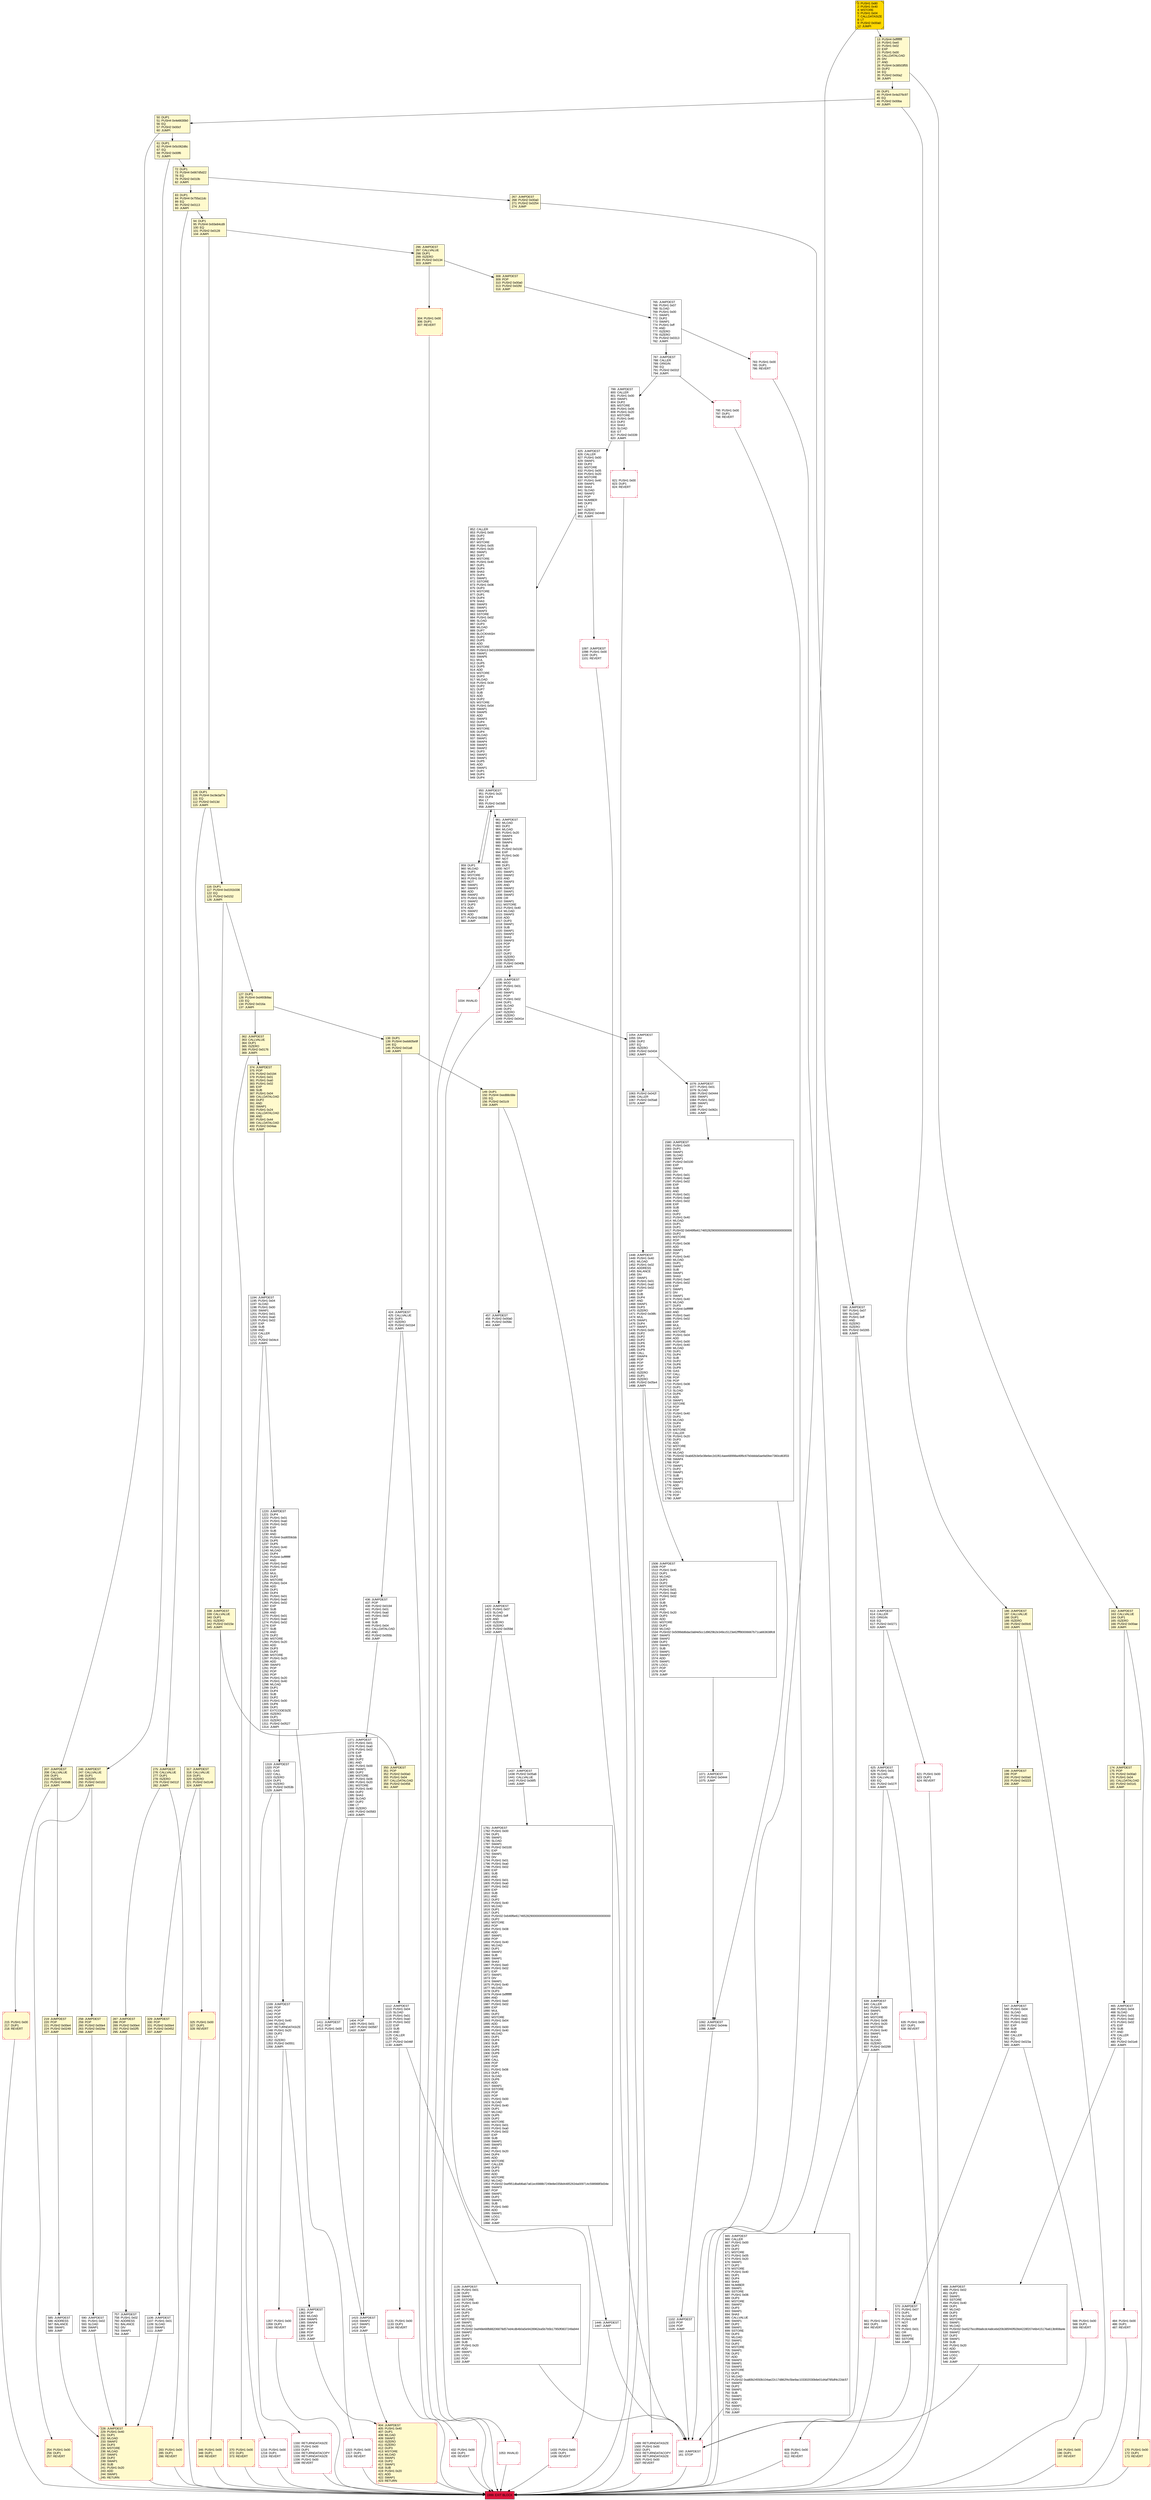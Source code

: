 digraph G {
bgcolor=transparent rankdir=UD;
node [shape=box style=filled color=black fillcolor=white fontname=arial fontcolor=black];
267 [label="267: JUMPDEST\l268: PUSH2 0x00a0\l271: PUSH2 0x0254\l274: JUMP\l" fillcolor=lemonchiffon ];
1102 [label="1102: JUMPDEST\l1103: POP\l1104: POP\l1105: JUMP\l" ];
13 [label="13: PUSH4 0xffffffff\l18: PUSH1 0xe0\l20: PUSH1 0x02\l22: EXP\l23: PUSH1 0x00\l25: CALLDATALOAD\l26: DIV\l27: AND\l28: PUSH4 0x38503f55\l33: DUP2\l34: EQ\l35: PUSH2 0x00a2\l38: JUMPI\l" fillcolor=lemonchiffon ];
170 [label="170: PUSH1 0x00\l172: DUP1\l173: REVERT\l" fillcolor=lemonchiffon shape=Msquare color=crimson ];
799 [label="799: JUMPDEST\l800: CALLER\l801: PUSH1 0x00\l803: SWAP1\l804: DUP2\l805: MSTORE\l806: PUSH1 0x06\l808: PUSH1 0x20\l810: MSTORE\l811: PUSH1 0x40\l813: DUP2\l814: SHA3\l815: SLOAD\l816: GT\l817: PUSH2 0x0339\l820: JUMPI\l" ];
1135 [label="1135: JUMPDEST\l1136: PUSH1 0x01\l1138: DUP2\l1139: SWAP1\l1140: SSTORE\l1141: PUSH1 0x40\l1143: DUP1\l1144: MLOAD\l1145: DUP3\l1146: DUP2\l1147: MSTORE\l1148: SWAP1\l1149: MLOAD\l1150: PUSH32 0xef48e66fb88206878d57ed4cdb4b0a5e9428962ea5b7b5b17950f0837249a944\l1183: SWAP2\l1184: DUP2\l1185: SWAP1\l1186: SUB\l1187: PUSH1 0x20\l1189: ADD\l1190: SWAP1\l1191: LOG1\l1192: POP\l1193: JUMP\l" ];
374 [label="374: JUMPDEST\l375: POP\l376: PUSH2 0x0194\l379: PUSH1 0x01\l381: PUSH1 0xa0\l383: PUSH1 0x02\l385: EXP\l386: SUB\l387: PUSH1 0x04\l389: CALLDATALOAD\l390: DUP2\l391: AND\l392: SWAP1\l393: PUSH1 0x24\l395: CALLDATALOAD\l396: AND\l397: PUSH1 0x44\l399: CALLDATALOAD\l400: PUSH2 0x04aa\l403: JUMP\l" fillcolor=lemonchiffon ];
959 [label="959: DUP1\l960: MLOAD\l961: DUP3\l962: MSTORE\l963: PUSH1 0x1f\l965: NOT\l966: SWAP1\l967: SWAP3\l968: ADD\l969: SWAP2\l970: PUSH1 0x20\l972: SWAP2\l973: DUP3\l974: ADD\l975: SWAP2\l976: ADD\l977: PUSH2 0x03b6\l980: JUMP\l" ];
1411 [label="1411: JUMPDEST\l1412: POP\l1413: PUSH1 0x00\l" ];
1371 [label="1371: JUMPDEST\l1372: PUSH1 0x01\l1374: PUSH1 0xa0\l1376: PUSH1 0x02\l1378: EXP\l1379: SUB\l1380: DUP2\l1381: AND\l1382: PUSH1 0x00\l1384: SWAP1\l1385: DUP2\l1386: MSTORE\l1387: PUSH1 0x06\l1389: PUSH1 0x20\l1391: MSTORE\l1392: PUSH1 0x40\l1394: DUP2\l1395: SHA3\l1396: SLOAD\l1397: DUP2\l1398: LT\l1399: ISZERO\l1400: PUSH2 0x0583\l1403: JUMPI\l" ];
338 [label="338: JUMPDEST\l339: CALLVALUE\l340: DUP1\l341: ISZERO\l342: PUSH2 0x015e\l345: JUMPI\l" fillcolor=lemonchiffon ];
404 [label="404: JUMPDEST\l405: PUSH1 0x40\l407: DUP1\l408: MLOAD\l409: SWAP2\l410: ISZERO\l411: ISZERO\l412: DUP3\l413: MSTORE\l414: MLOAD\l415: SWAP1\l416: DUP2\l417: SWAP1\l418: SUB\l419: PUSH1 0x20\l421: ADD\l422: SWAP1\l423: RETURN\l" fillcolor=lemonchiffon shape=Msquare color=crimson ];
432 [label="432: PUSH1 0x00\l434: DUP1\l435: REVERT\l" shape=Msquare color=crimson ];
149 [label="149: DUP1\l150: PUSH4 0xed88c68e\l155: EQ\l156: PUSH2 0x01c9\l159: JUMPI\l" fillcolor=lemonchiffon ];
613 [label="613: JUMPDEST\l614: CALLER\l615: ORIGIN\l616: EQ\l617: PUSH2 0x0271\l620: JUMPI\l" ];
1437 [label="1437: JUMPDEST\l1438: PUSH2 0x05a6\l1441: CALLVALUE\l1442: PUSH2 0x06f5\l1445: JUMP\l" ];
665 [label="665: JUMPDEST\l666: CALLER\l667: PUSH1 0x00\l669: DUP2\l670: DUP2\l671: MSTORE\l672: PUSH1 0x05\l674: PUSH1 0x20\l676: SWAP1\l677: DUP2\l678: MSTORE\l679: PUSH1 0x40\l681: DUP1\l682: DUP4\l683: SHA3\l684: NUMBER\l685: SWAP1\l686: SSTORE\l687: PUSH1 0x06\l689: DUP3\l690: MSTORE\l691: SWAP2\l692: DUP3\l693: SWAP1\l694: SHA3\l695: CALLVALUE\l696: SWAP1\l697: DUP2\l698: SWAP1\l699: SSTORE\l700: DUP3\l701: MLOAD\l702: SWAP1\l703: DUP2\l704: MSTORE\l705: SWAP1\l706: DUP2\l707: ADD\l708: SWAP3\l709: SWAP1\l710: SWAP3\l711: MSTORE\l712: DUP1\l713: MLOAD\l714: PUSH32 0xa80b24550b104ae22c17d862f4c5be9ac103302030b6e01d4af785df4c22dc57\l747: SWAP3\l748: DUP2\l749: SWAP1\l750: SUB\l751: SWAP1\l752: SWAP2\l753: ADD\l754: SWAP1\l755: LOG1\l756: JUMP\l" ];
787 [label="787: JUMPDEST\l788: CALLER\l789: ORIGIN\l790: EQ\l791: PUSH2 0x031f\l794: JUMPI\l" ];
1330 [label="1330: RETURNDATASIZE\l1331: PUSH1 0x00\l1333: DUP1\l1334: RETURNDATACOPY\l1335: RETURNDATASIZE\l1336: PUSH1 0x00\l1338: REVERT\l" shape=Msquare color=crimson ];
308 [label="308: JUMPDEST\l309: POP\l310: PUSH2 0x00a0\l313: PUSH2 0x02fd\l316: JUMP\l" fillcolor=lemonchiffon ];
1508 [label="1508: JUMPDEST\l1509: POP\l1510: PUSH1 0x40\l1512: DUP1\l1513: MLOAD\l1514: DUP3\l1515: DUP2\l1516: MSTORE\l1517: PUSH1 0x01\l1519: PUSH1 0xa0\l1521: PUSH1 0x02\l1523: EXP\l1524: SUB\l1525: DUP5\l1526: AND\l1527: PUSH1 0x20\l1529: DUP3\l1530: ADD\l1531: MSTORE\l1532: DUP2\l1533: MLOAD\l1534: PUSH32 0x5099dd6dac0a84e5cc1d9629b2e349cc5123e62fff80006667b71ca663638fc8\l1567: SWAP3\l1568: SWAP2\l1569: DUP2\l1570: SWAP1\l1571: SUB\l1572: SWAP1\l1573: SWAP2\l1574: ADD\l1575: SWAP1\l1576: LOG1\l1577: POP\l1578: POP\l1579: JUMP\l" ];
950 [label="950: JUMPDEST\l951: PUSH1 0x20\l953: DUP4\l954: LT\l955: PUSH2 0x03d5\l958: JUMPI\l" ];
198 [label="198: JUMPDEST\l199: POP\l200: PUSH2 0x00a0\l203: PUSH2 0x0223\l206: JUMP\l" fillcolor=lemonchiffon ];
1035 [label="1035: JUMPDEST\l1036: MOD\l1037: PUSH1 0x01\l1039: ADD\l1040: SWAP1\l1041: POP\l1042: PUSH1 0x02\l1044: DUP1\l1045: SLOAD\l1046: DUP2\l1047: ISZERO\l1048: ISZERO\l1049: PUSH2 0x041e\l1052: JUMPI\l" ];
160 [label="160: JUMPDEST\l161: STOP\l" shape=Msquare color=crimson ];
661 [label="661: PUSH1 0x00\l663: DUP1\l664: REVERT\l" shape=Msquare color=crimson ];
1433 [label="1433: PUSH1 0x00\l1435: DUP1\l1436: REVERT\l" shape=Msquare color=crimson ];
127 [label="127: DUP1\l128: PUSH4 0xd493b9ac\l133: EQ\l134: PUSH2 0x016a\l137: JUMPI\l" fillcolor=lemonchiffon ];
219 [label="219: JUMPDEST\l220: POP\l221: PUSH2 0x00e4\l224: PUSH2 0x0249\l227: JUMP\l" fillcolor=lemonchiffon ];
83 [label="83: DUP1\l84: PUSH4 0x755a11dc\l89: EQ\l90: PUSH2 0x0113\l93: JUMPI\l" fillcolor=lemonchiffon ];
825 [label="825: JUMPDEST\l826: CALLER\l827: PUSH1 0x00\l829: SWAP1\l830: DUP2\l831: MSTORE\l832: PUSH1 0x05\l834: PUSH1 0x20\l836: MSTORE\l837: PUSH1 0x40\l839: SWAP1\l840: SHA3\l841: SLOAD\l842: SWAP2\l843: POP\l844: NUMBER\l845: DUP3\l846: LT\l847: ISZERO\l848: PUSH2 0x0449\l851: JUMPI\l" ];
484 [label="484: PUSH1 0x00\l486: DUP1\l487: REVERT\l" shape=Msquare color=crimson ];
287 [label="287: JUMPDEST\l288: POP\l289: PUSH2 0x00e4\l292: PUSH2 0x02f5\l295: JUMP\l" fillcolor=lemonchiffon ];
465 [label="465: JUMPDEST\l466: PUSH1 0x04\l468: SLOAD\l469: PUSH1 0x01\l471: PUSH1 0xa0\l473: PUSH1 0x02\l475: EXP\l476: SUB\l477: AND\l478: CALLER\l479: EQ\l480: PUSH2 0x01e8\l483: JUMPI\l" ];
1097 [label="1097: JUMPDEST\l1098: PUSH1 0x00\l1100: DUP1\l1101: REVERT\l" shape=Msquare color=crimson ];
1448 [label="1448: JUMPDEST\l1449: PUSH1 0x40\l1451: MLOAD\l1452: PUSH1 0x02\l1454: ADDRESS\l1455: BALANCE\l1456: DIV\l1457: SWAP1\l1458: PUSH1 0x01\l1460: PUSH1 0xa0\l1462: PUSH1 0x02\l1464: EXP\l1465: SUB\l1466: DUP4\l1467: AND\l1468: SWAP1\l1469: DUP3\l1470: ISZERO\l1471: PUSH2 0x08fc\l1474: MUL\l1475: SWAP1\l1476: DUP4\l1477: SWAP1\l1478: PUSH1 0x00\l1480: DUP2\l1481: DUP2\l1482: DUP2\l1483: DUP6\l1484: DUP9\l1485: DUP9\l1486: CALL\l1487: SWAP4\l1488: POP\l1489: POP\l1490: POP\l1491: POP\l1492: ISZERO\l1493: DUP1\l1494: ISZERO\l1495: PUSH2 0x05e4\l1498: JUMPI\l" ];
0 [label="0: PUSH1 0x80\l2: PUSH1 0x40\l4: MSTORE\l5: PUSH1 0x04\l7: CALLDATASIZE\l8: LT\l9: PUSH2 0x00a0\l12: JUMPI\l" fillcolor=lemonchiffon shape=Msquare fillcolor=gold ];
254 [label="254: PUSH1 0x00\l256: DUP1\l257: REVERT\l" fillcolor=lemonchiffon shape=Msquare color=crimson ];
186 [label="186: JUMPDEST\l187: CALLVALUE\l188: DUP1\l189: ISZERO\l190: PUSH2 0x00c6\l193: JUMPI\l" fillcolor=lemonchiffon ];
1216 [label="1216: PUSH1 0x00\l1218: DUP1\l1219: REVERT\l" shape=Msquare color=crimson ];
194 [label="194: PUSH1 0x00\l196: DUP1\l197: REVERT\l" fillcolor=lemonchiffon shape=Msquare color=crimson ];
436 [label="436: JUMPDEST\l437: POP\l438: PUSH2 0x0194\l441: PUSH1 0x01\l443: PUSH1 0xa0\l445: PUSH1 0x02\l447: EXP\l448: SUB\l449: PUSH1 0x04\l451: CALLDATALOAD\l452: AND\l453: PUSH2 0x055b\l456: JUMP\l" ];
1112 [label="1112: JUMPDEST\l1113: PUSH1 0x04\l1115: SLOAD\l1116: PUSH1 0x01\l1118: PUSH1 0xa0\l1120: PUSH1 0x02\l1122: EXP\l1123: SUB\l1124: AND\l1125: CALLER\l1126: EQ\l1127: PUSH2 0x046f\l1130: JUMPI\l" ];
625 [label="625: JUMPDEST\l626: PUSH1 0x01\l628: SLOAD\l629: CALLVALUE\l630: EQ\l631: PUSH2 0x027f\l634: JUMPI\l" ];
215 [label="215: PUSH1 0x00\l217: DUP1\l218: REVERT\l" fillcolor=lemonchiffon shape=Msquare color=crimson ];
1404 [label="1404: POP\l1405: PUSH1 0x01\l1407: PUSH2 0x0587\l1410: JUMP\l" ];
174 [label="174: JUMPDEST\l175: POP\l176: PUSH2 0x00a0\l179: PUSH1 0x04\l181: CALLDATALOAD\l182: PUSH2 0x01d1\l185: JUMP\l" fillcolor=lemonchiffon ];
116 [label="116: DUP1\l117: PUSH4 0xd191b336\l122: EQ\l123: PUSH2 0x0152\l126: JUMPI\l" fillcolor=lemonchiffon ];
1315 [label="1315: PUSH1 0x00\l1317: DUP1\l1318: REVERT\l" shape=Msquare color=crimson ];
228 [label="228: JUMPDEST\l229: PUSH1 0x40\l231: DUP1\l232: MLOAD\l233: SWAP2\l234: DUP3\l235: MSTORE\l236: MLOAD\l237: SWAP1\l238: DUP2\l239: SWAP1\l240: SUB\l241: PUSH1 0x20\l243: ADD\l244: SWAP1\l245: RETURN\l" fillcolor=lemonchiffon shape=Msquare color=crimson ];
590 [label="590: JUMPDEST\l591: PUSH1 0x02\l593: SLOAD\l594: SWAP1\l595: JUMP\l" ];
304 [label="304: PUSH1 0x00\l306: DUP1\l307: REVERT\l" fillcolor=lemonchiffon shape=Msquare color=crimson ];
1063 [label="1063: PUSH2 0x042f\l1066: CALLER\l1067: PUSH2 0x05a8\l1070: JUMP\l" ];
1446 [label="1446: JUMPDEST\l1447: JUMP\l" ];
547 [label="547: JUMPDEST\l548: PUSH1 0x04\l550: SLOAD\l551: PUSH1 0x01\l553: PUSH1 0xa0\l555: PUSH1 0x02\l557: EXP\l558: SUB\l559: AND\l560: CALLER\l561: EQ\l562: PUSH2 0x023a\l565: JUMPI\l" ];
821 [label="821: PUSH1 0x00\l823: DUP1\l824: REVERT\l" shape=Msquare color=crimson ];
1076 [label="1076: JUMPDEST\l1077: PUSH1 0x01\l1079: SLOAD\l1080: PUSH2 0x0444\l1083: SWAP1\l1084: PUSH1 0x02\l1086: SWAP1\l1087: DIV\l1088: PUSH2 0x062c\l1091: JUMP\l" ];
72 [label="72: DUP1\l73: PUSH4 0x667d5d22\l78: EQ\l79: PUSH2 0x010b\l82: JUMPI\l" fillcolor=lemonchiffon ];
1106 [label="1106: JUMPDEST\l1107: PUSH1 0x01\l1109: SLOAD\l1110: SWAP1\l1111: JUMP\l" ];
362 [label="362: JUMPDEST\l363: CALLVALUE\l364: DUP1\l365: ISZERO\l366: PUSH2 0x0176\l369: JUMPI\l" fillcolor=lemonchiffon ];
275 [label="275: JUMPDEST\l276: CALLVALUE\l277: DUP1\l278: ISZERO\l279: PUSH2 0x011f\l282: JUMPI\l" fillcolor=lemonchiffon ];
566 [label="566: PUSH1 0x00\l568: DUP1\l569: REVERT\l" shape=Msquare color=crimson ];
1071 [label="1071: JUMPDEST\l1072: PUSH2 0x0444\l1075: JUMP\l" ];
50 [label="50: DUP1\l51: PUSH4 0x4e6630b0\l56: EQ\l57: PUSH2 0x00cf\l60: JUMPI\l" fillcolor=lemonchiffon ];
1053 [label="1053: INVALID\l" shape=Msquare color=crimson ];
852 [label="852: CALLER\l853: PUSH1 0x00\l855: DUP2\l856: DUP2\l857: MSTORE\l858: PUSH1 0x05\l860: PUSH1 0x20\l862: SWAP1\l863: DUP2\l864: MSTORE\l865: PUSH1 0x40\l867: DUP1\l868: DUP4\l869: SHA3\l870: DUP4\l871: SWAP1\l872: SSTORE\l873: PUSH1 0x06\l875: DUP3\l876: MSTORE\l877: DUP1\l878: DUP4\l879: SHA3\l880: SWAP3\l881: SWAP1\l882: SWAP3\l883: SSTORE\l884: PUSH1 0x02\l886: SLOAD\l887: DUP3\l888: MLOAD\l889: DUP7\l890: BLOCKHASH\l891: DUP2\l892: DUP5\l893: ADD\l894: MSTORE\l895: PUSH13 0x01000000000000000000000000\l909: SWAP1\l910: SWAP5\l911: MUL\l912: DUP5\l913: DUP5\l914: ADD\l915: MSTORE\l916: DUP3\l917: MLOAD\l918: PUSH1 0x34\l920: DUP2\l921: DUP7\l922: SUB\l923: ADD\l924: DUP2\l925: MSTORE\l926: PUSH1 0x54\l928: SWAP1\l929: SWAP5\l930: ADD\l931: SWAP3\l932: DUP4\l933: SWAP1\l934: MSTORE\l935: DUP4\l936: MLOAD\l937: SWAP1\l938: SWAP4\l939: SWAP3\l940: SWAP2\l941: DUP3\l942: SWAP2\l943: SWAP1\l944: DUP5\l945: ADD\l946: SWAP1\l947: DUP1\l948: DUP4\l949: DUP4\l" ];
207 [label="207: JUMPDEST\l208: CALLVALUE\l209: DUP1\l210: ISZERO\l211: PUSH2 0x00db\l214: JUMPI\l" fillcolor=lemonchiffon ];
162 [label="162: JUMPDEST\l163: CALLVALUE\l164: DUP1\l165: ISZERO\l166: PUSH2 0x00ae\l169: JUMPI\l" fillcolor=lemonchiffon ];
1580 [label="1580: JUMPDEST\l1581: PUSH1 0x00\l1583: DUP1\l1584: SWAP1\l1585: SLOAD\l1586: SWAP1\l1587: PUSH2 0x0100\l1590: EXP\l1591: SWAP1\l1592: DIV\l1593: PUSH1 0x01\l1595: PUSH1 0xa0\l1597: PUSH1 0x02\l1599: EXP\l1600: SUB\l1601: AND\l1602: PUSH1 0x01\l1604: PUSH1 0xa0\l1606: PUSH1 0x02\l1608: EXP\l1609: SUB\l1610: AND\l1611: DUP2\l1612: PUSH1 0x40\l1614: MLOAD\l1615: DUP1\l1616: DUP1\l1617: PUSH32 0x646f6e6174652829000000000000000000000000000000000000000000000000\l1650: DUP2\l1651: MSTORE\l1652: POP\l1653: PUSH1 0x08\l1655: ADD\l1656: SWAP1\l1657: POP\l1658: PUSH1 0x40\l1660: MLOAD\l1661: DUP1\l1662: SWAP2\l1663: SUB\l1664: SWAP1\l1665: SHA3\l1666: PUSH1 0xe0\l1668: PUSH1 0x02\l1670: EXP\l1671: SWAP1\l1672: DIV\l1673: SWAP1\l1674: PUSH1 0x40\l1676: MLOAD\l1677: DUP3\l1678: PUSH4 0xffffffff\l1683: AND\l1684: PUSH1 0xe0\l1686: PUSH1 0x02\l1688: EXP\l1689: MUL\l1690: DUP2\l1691: MSTORE\l1692: PUSH1 0x04\l1694: ADD\l1695: PUSH1 0x00\l1697: PUSH1 0x40\l1699: MLOAD\l1700: DUP1\l1701: DUP4\l1702: SUB\l1703: DUP2\l1704: DUP6\l1705: DUP9\l1706: GAS\l1707: CALL\l1708: POP\l1709: POP\l1710: PUSH1 0x08\l1712: DUP1\l1713: SLOAD\l1714: DUP6\l1715: ADD\l1716: SWAP1\l1717: SSTORE\l1718: POP\l1719: POP\l1720: PUSH1 0x40\l1722: DUP1\l1723: MLOAD\l1724: DUP4\l1725: DUP2\l1726: MSTORE\l1727: CALLER\l1728: PUSH1 0x20\l1730: DUP3\l1731: ADD\l1732: MSTORE\l1733: DUP2\l1734: MLOAD\l1735: PUSH32 0xab82b3e5e38e6ec2d1f614aee68998a46f6c67b0ddda5ae9a5fee7360cd63f33\l1768: SWAP4\l1769: POP\l1770: SWAP1\l1771: DUP2\l1772: SWAP1\l1773: SUB\l1774: SWAP1\l1775: SWAP2\l1776: ADD\l1777: SWAP1\l1778: LOG1\l1779: POP\l1780: JUMP\l" ];
570 [label="570: JUMPDEST\l571: PUSH1 0x07\l573: DUP1\l574: SLOAD\l575: PUSH1 0xff\l577: NOT\l578: AND\l579: PUSH1 0x01\l581: OR\l582: SWAP1\l583: SSTORE\l584: JUMP\l" ];
783 [label="783: PUSH1 0x00\l785: DUP1\l786: REVERT\l" shape=Msquare color=crimson ];
258 [label="258: JUMPDEST\l259: POP\l260: PUSH2 0x00e4\l263: PUSH2 0x024e\l266: JUMP\l" fillcolor=lemonchiffon ];
61 [label="61: DUP1\l62: PUSH4 0x5c062d6c\l67: EQ\l68: PUSH2 0x00f6\l71: JUMPI\l" fillcolor=lemonchiffon ];
138 [label="138: DUP1\l139: PUSH4 0xeb605e9f\l144: EQ\l145: PUSH2 0x01a8\l148: JUMPI\l" fillcolor=lemonchiffon ];
1034 [label="1034: INVALID\l" shape=Msquare color=crimson ];
1194 [label="1194: JUMPDEST\l1195: PUSH1 0x04\l1197: SLOAD\l1198: PUSH1 0x00\l1200: SWAP1\l1201: PUSH1 0x01\l1203: PUSH1 0xa0\l1205: PUSH1 0x02\l1207: EXP\l1208: SUB\l1209: AND\l1210: CALLER\l1211: EQ\l1212: PUSH2 0x04c4\l1215: JUMPI\l" ];
1220 [label="1220: JUMPDEST\l1221: DUP4\l1222: PUSH1 0x01\l1224: PUSH1 0xa0\l1226: PUSH1 0x02\l1228: EXP\l1229: SUB\l1230: AND\l1231: PUSH4 0xa9059cbb\l1236: DUP5\l1237: DUP5\l1238: PUSH1 0x40\l1240: MLOAD\l1241: DUP4\l1242: PUSH4 0xffffffff\l1247: AND\l1248: PUSH1 0xe0\l1250: PUSH1 0x02\l1252: EXP\l1253: MUL\l1254: DUP2\l1255: MSTORE\l1256: PUSH1 0x04\l1258: ADD\l1259: DUP1\l1260: DUP4\l1261: PUSH1 0x01\l1263: PUSH1 0xa0\l1265: PUSH1 0x02\l1267: EXP\l1268: SUB\l1269: AND\l1270: PUSH1 0x01\l1272: PUSH1 0xa0\l1274: PUSH1 0x02\l1276: EXP\l1277: SUB\l1278: AND\l1279: DUP2\l1280: MSTORE\l1281: PUSH1 0x20\l1283: ADD\l1284: DUP3\l1285: DUP2\l1286: MSTORE\l1287: PUSH1 0x20\l1289: ADD\l1290: SWAP3\l1291: POP\l1292: POP\l1293: POP\l1294: PUSH1 0x20\l1296: PUSH1 0x40\l1298: MLOAD\l1299: DUP1\l1300: DUP4\l1301: SUB\l1302: DUP2\l1303: PUSH1 0x00\l1305: DUP8\l1306: DUP1\l1307: EXTCODESIZE\l1308: ISZERO\l1309: DUP1\l1310: ISZERO\l1311: PUSH2 0x0527\l1314: JUMPI\l" ];
283 [label="283: PUSH1 0x00\l285: DUP1\l286: REVERT\l" fillcolor=lemonchiffon shape=Msquare color=crimson ];
795 [label="795: PUSH1 0x00\l797: DUP1\l798: REVERT\l" shape=Msquare color=crimson ];
757 [label="757: JUMPDEST\l758: PUSH1 0x02\l760: ADDRESS\l761: BALANCE\l762: DIV\l763: SWAP1\l764: JUMP\l" ];
1319 [label="1319: JUMPDEST\l1320: POP\l1321: GAS\l1322: CALL\l1323: ISZERO\l1324: DUP1\l1325: ISZERO\l1326: PUSH2 0x053b\l1329: JUMPI\l" ];
609 [label="609: PUSH1 0x00\l611: DUP1\l612: REVERT\l" shape=Msquare color=crimson ];
1361 [label="1361: JUMPDEST\l1362: POP\l1363: MLOAD\l1364: SWAP5\l1365: SWAP4\l1366: POP\l1367: POP\l1368: POP\l1369: POP\l1370: JUMP\l" ];
1499 [label="1499: RETURNDATASIZE\l1500: PUSH1 0x00\l1502: DUP1\l1503: RETURNDATACOPY\l1504: RETURNDATASIZE\l1505: PUSH1 0x00\l1507: REVERT\l" shape=Msquare color=crimson ];
639 [label="639: JUMPDEST\l640: CALLER\l641: PUSH1 0x00\l643: SWAP1\l644: DUP2\l645: MSTORE\l646: PUSH1 0x06\l648: PUSH1 0x20\l650: MSTORE\l651: PUSH1 0x40\l653: SWAP1\l654: SHA3\l655: SLOAD\l656: ISZERO\l657: PUSH2 0x0299\l660: JUMPI\l" ];
350 [label="350: JUMPDEST\l351: POP\l352: PUSH2 0x00a0\l355: PUSH1 0x04\l357: CALLDATALOAD\l358: PUSH2 0x0458\l361: JUMP\l" fillcolor=lemonchiffon ];
1131 [label="1131: PUSH1 0x00\l1133: DUP1\l1134: REVERT\l" shape=Msquare color=crimson ];
585 [label="585: JUMPDEST\l586: ADDRESS\l587: BALANCE\l588: SWAP1\l589: JUMP\l" ];
621 [label="621: PUSH1 0x00\l623: DUP1\l624: REVERT\l" shape=Msquare color=crimson ];
1092 [label="1092: JUMPDEST\l1093: PUSH2 0x044e\l1096: JUMP\l" ];
1999 [label="1999: EXIT BLOCK\l" fillcolor=crimson ];
1339 [label="1339: JUMPDEST\l1340: POP\l1341: POP\l1342: POP\l1343: POP\l1344: PUSH1 0x40\l1346: MLOAD\l1347: RETURNDATASIZE\l1348: PUSH1 0x20\l1350: DUP2\l1351: LT\l1352: ISZERO\l1353: PUSH2 0x0551\l1356: JUMPI\l" ];
370 [label="370: PUSH1 0x00\l372: DUP1\l373: REVERT\l" fillcolor=lemonchiffon shape=Msquare color=crimson ];
981 [label="981: JUMPDEST\l982: MLOAD\l983: DUP2\l984: MLOAD\l985: PUSH1 0x20\l987: SWAP4\l988: SWAP1\l989: SWAP4\l990: SUB\l991: PUSH2 0x0100\l994: EXP\l995: PUSH1 0x00\l997: NOT\l998: ADD\l999: DUP1\l1000: NOT\l1001: SWAP1\l1002: SWAP2\l1003: AND\l1004: SWAP3\l1005: AND\l1006: SWAP2\l1007: SWAP1\l1008: SWAP2\l1009: OR\l1010: SWAP1\l1011: MSTORE\l1012: PUSH1 0x40\l1014: MLOAD\l1015: SWAP3\l1016: ADD\l1017: DUP3\l1018: SWAP1\l1019: SUB\l1020: SWAP1\l1021: SWAP2\l1022: SHA3\l1023: SWAP3\l1024: POP\l1025: POP\l1026: POP\l1027: DUP2\l1028: ISZERO\l1029: ISZERO\l1030: PUSH2 0x040b\l1033: JUMPI\l" ];
1054 [label="1054: JUMPDEST\l1055: DIV\l1056: DUP2\l1057: EQ\l1058: ISZERO\l1059: PUSH2 0x0434\l1062: JUMPI\l" ];
296 [label="296: JUMPDEST\l297: CALLVALUE\l298: DUP1\l299: ISZERO\l300: PUSH2 0x0134\l303: JUMPI\l" fillcolor=lemonchiffon ];
635 [label="635: PUSH1 0x00\l637: DUP1\l638: REVERT\l" shape=Msquare color=crimson ];
424 [label="424: JUMPDEST\l425: CALLVALUE\l426: DUP1\l427: ISZERO\l428: PUSH2 0x01b4\l431: JUMPI\l" ];
1415 [label="1415: JUMPDEST\l1416: SWAP2\l1417: SWAP1\l1418: POP\l1419: JUMP\l" ];
1781 [label="1781: JUMPDEST\l1782: PUSH1 0x00\l1784: DUP1\l1785: SWAP1\l1786: SLOAD\l1787: SWAP1\l1788: PUSH2 0x0100\l1791: EXP\l1792: SWAP1\l1793: DIV\l1794: PUSH1 0x01\l1796: PUSH1 0xa0\l1798: PUSH1 0x02\l1800: EXP\l1801: SUB\l1802: AND\l1803: PUSH1 0x01\l1805: PUSH1 0xa0\l1807: PUSH1 0x02\l1809: EXP\l1810: SUB\l1811: AND\l1812: DUP2\l1813: PUSH1 0x40\l1815: MLOAD\l1816: DUP1\l1817: DUP1\l1818: PUSH32 0x646f6e6174652829000000000000000000000000000000000000000000000000\l1851: DUP2\l1852: MSTORE\l1853: POP\l1854: PUSH1 0x08\l1856: ADD\l1857: SWAP1\l1858: POP\l1859: PUSH1 0x40\l1861: MLOAD\l1862: DUP1\l1863: SWAP2\l1864: SUB\l1865: SWAP1\l1866: SHA3\l1867: PUSH1 0xe0\l1869: PUSH1 0x02\l1871: EXP\l1872: SWAP1\l1873: DIV\l1874: SWAP1\l1875: PUSH1 0x40\l1877: MLOAD\l1878: DUP3\l1879: PUSH4 0xffffffff\l1884: AND\l1885: PUSH1 0xe0\l1887: PUSH1 0x02\l1889: EXP\l1890: MUL\l1891: DUP2\l1892: MSTORE\l1893: PUSH1 0x04\l1895: ADD\l1896: PUSH1 0x00\l1898: PUSH1 0x40\l1900: MLOAD\l1901: DUP1\l1902: DUP4\l1903: SUB\l1904: DUP2\l1905: DUP6\l1906: DUP9\l1907: GAS\l1908: CALL\l1909: POP\l1910: POP\l1911: PUSH1 0x08\l1913: DUP1\l1914: SLOAD\l1915: DUP6\l1916: ADD\l1917: SWAP1\l1918: SSTORE\l1919: POP\l1920: POP\l1921: PUSH1 0x00\l1923: SLOAD\l1924: PUSH1 0x40\l1926: DUP1\l1927: MLOAD\l1928: DUP5\l1929: DUP2\l1930: MSTORE\l1931: PUSH1 0x01\l1933: PUSH1 0xa0\l1935: PUSH1 0x02\l1937: EXP\l1938: SUB\l1939: SWAP1\l1940: SWAP3\l1941: AND\l1942: PUSH1 0x20\l1944: DUP4\l1945: ADD\l1946: MSTORE\l1947: CALLER\l1948: DUP3\l1949: DUP3\l1950: ADD\l1951: MSTORE\l1952: MLOAD\l1953: PUSH32 0xef951dbafd6ab7a61ec6988b7249e8e0358d44852634a009714c598988f3d34e\l1986: SWAP3\l1987: POP\l1988: SWAP1\l1989: DUP2\l1990: SWAP1\l1991: SUB\l1992: PUSH1 0x60\l1994: ADD\l1995: SWAP1\l1996: LOG1\l1997: POP\l1998: JUMP\l" ];
325 [label="325: PUSH1 0x00\l327: DUP1\l328: REVERT\l" fillcolor=lemonchiffon shape=Msquare color=crimson ];
105 [label="105: DUP1\l106: PUSH4 0xc9e3af7e\l111: EQ\l112: PUSH2 0x013d\l115: JUMPI\l" fillcolor=lemonchiffon ];
329 [label="329: JUMPDEST\l330: POP\l331: PUSH2 0x00e4\l334: PUSH2 0x0452\l337: JUMP\l" fillcolor=lemonchiffon ];
317 [label="317: JUMPDEST\l318: CALLVALUE\l319: DUP1\l320: ISZERO\l321: PUSH2 0x0149\l324: JUMPI\l" fillcolor=lemonchiffon ];
488 [label="488: JUMPDEST\l489: PUSH1 0x02\l491: DUP2\l492: SWAP1\l493: SSTORE\l494: PUSH1 0x40\l496: DUP1\l497: MLOAD\l498: DUP3\l499: DUP2\l500: MSTORE\l501: SWAP1\l502: MLOAD\l503: PUSH32 0xe527bcc8fda8cdc4a8cebd20b385f40f928d4228f207e6b415176a613b908a4e\l536: SWAP2\l537: DUP2\l538: SWAP1\l539: SUB\l540: PUSH1 0x20\l542: ADD\l543: SWAP1\l544: LOG1\l545: POP\l546: JUMP\l" ];
246 [label="246: JUMPDEST\l247: CALLVALUE\l248: DUP1\l249: ISZERO\l250: PUSH2 0x0102\l253: JUMPI\l" fillcolor=lemonchiffon ];
457 [label="457: JUMPDEST\l458: PUSH2 0x00a0\l461: PUSH2 0x058c\l464: JUMP\l" ];
1357 [label="1357: PUSH1 0x00\l1359: DUP1\l1360: REVERT\l" shape=Msquare color=crimson ];
39 [label="39: DUP1\l40: PUSH4 0x4a376c97\l45: EQ\l46: PUSH2 0x00ba\l49: JUMPI\l" fillcolor=lemonchiffon ];
94 [label="94: DUP1\l95: PUSH4 0x93e84cd9\l100: EQ\l101: PUSH2 0x0128\l104: JUMPI\l" fillcolor=lemonchiffon ];
1420 [label="1420: JUMPDEST\l1421: PUSH1 0x07\l1423: SLOAD\l1424: PUSH1 0xff\l1426: AND\l1427: ISZERO\l1428: ISZERO\l1429: PUSH2 0x059d\l1432: JUMPI\l" ];
596 [label="596: JUMPDEST\l597: PUSH1 0x07\l599: SLOAD\l600: PUSH1 0xff\l602: AND\l603: ISZERO\l604: ISZERO\l605: PUSH2 0x0265\l608: JUMPI\l" ];
346 [label="346: PUSH1 0x00\l348: DUP1\l349: REVERT\l" fillcolor=lemonchiffon shape=Msquare color=crimson ];
765 [label="765: JUMPDEST\l766: PUSH1 0x07\l768: SLOAD\l769: PUSH1 0x00\l771: SWAP1\l772: DUP2\l773: SWAP1\l774: PUSH1 0xff\l776: AND\l777: ISZERO\l778: ISZERO\l779: PUSH2 0x0313\l782: JUMPI\l" ];
1194 -> 1220;
105 -> 317;
317 -> 329;
1371 -> 1411;
186 -> 194;
621 -> 1999;
547 -> 566;
1131 -> 1999;
1220 -> 1319;
465 -> 484;
317 -> 325;
609 -> 1999;
825 -> 1097;
1499 -> 1999;
1106 -> 228;
1339 -> 1361;
665 -> 160;
590 -> 228;
635 -> 1999;
94 -> 105;
370 -> 1999;
457 -> 1420;
258 -> 590;
787 -> 799;
950 -> 959;
959 -> 950;
1357 -> 1999;
61 -> 72;
94 -> 296;
149 -> 160;
50 -> 61;
325 -> 1999;
275 -> 283;
1102 -> 160;
50 -> 207;
174 -> 465;
346 -> 1999;
596 -> 609;
757 -> 228;
1135 -> 160;
1220 -> 1315;
547 -> 570;
1339 -> 1357;
1076 -> 1580;
1054 -> 1076;
362 -> 370;
1054 -> 1063;
799 -> 825;
296 -> 304;
228 -> 1999;
1315 -> 1999;
585 -> 228;
186 -> 198;
765 -> 783;
0 -> 13;
61 -> 246;
566 -> 1999;
246 -> 258;
821 -> 1999;
1071 -> 1092;
304 -> 1999;
981 -> 1034;
783 -> 1999;
436 -> 1371;
1112 -> 1135;
1580 -> 1092;
0 -> 160;
105 -> 116;
613 -> 625;
1053 -> 1999;
138 -> 424;
1319 -> 1339;
1781 -> 1446;
283 -> 1999;
795 -> 1999;
1448 -> 1508;
1371 -> 1404;
39 -> 50;
1034 -> 1999;
329 -> 1106;
1097 -> 1999;
127 -> 138;
852 -> 950;
484 -> 1999;
39 -> 186;
1035 -> 1053;
72 -> 267;
254 -> 1999;
116 -> 338;
787 -> 795;
1319 -> 1330;
207 -> 219;
362 -> 374;
1448 -> 1499;
570 -> 160;
1404 -> 1415;
799 -> 821;
13 -> 162;
162 -> 170;
1112 -> 1131;
1446 -> 160;
350 -> 1112;
465 -> 488;
127 -> 362;
194 -> 1999;
1216 -> 1999;
138 -> 149;
625 -> 635;
83 -> 94;
625 -> 639;
424 -> 436;
246 -> 254;
374 -> 1194;
116 -> 127;
215 -> 1999;
1508 -> 1071;
198 -> 547;
170 -> 1999;
1437 -> 1781;
1063 -> 1448;
1420 -> 1433;
1092 -> 1102;
424 -> 432;
1361 -> 404;
613 -> 621;
72 -> 83;
308 -> 765;
1420 -> 1437;
162 -> 174;
765 -> 787;
83 -> 275;
1194 -> 1216;
338 -> 350;
207 -> 215;
432 -> 1999;
488 -> 160;
275 -> 287;
404 -> 1999;
639 -> 665;
13 -> 39;
1330 -> 1999;
825 -> 852;
596 -> 613;
338 -> 346;
1411 -> 1415;
149 -> 457;
639 -> 661;
267 -> 596;
296 -> 308;
1415 -> 404;
219 -> 585;
287 -> 757;
1433 -> 1999;
950 -> 981;
1035 -> 1054;
160 -> 1999;
661 -> 1999;
981 -> 1035;
}